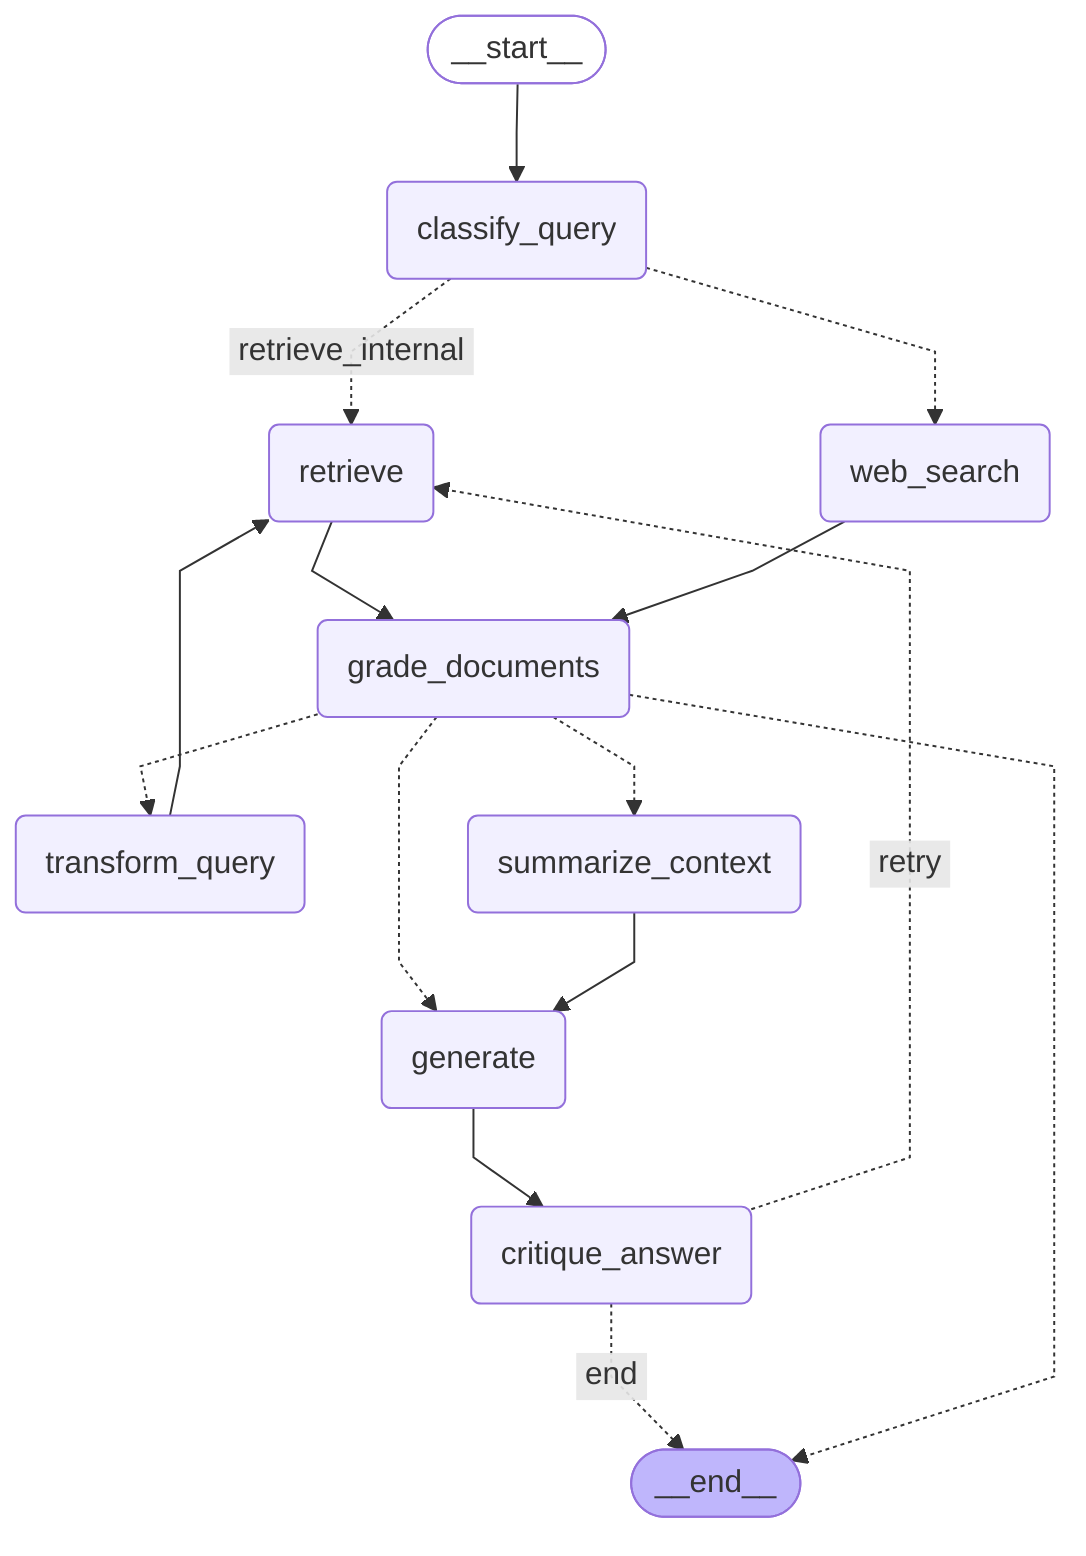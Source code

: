 ---
config:
  flowchart:
    curve: linear
---
graph TD;
	__start__([<p>__start__</p>]):::first
	classify_query(classify_query)
	web_search(web_search)
	retrieve(retrieve)
	grade_documents(grade_documents)
	transform_query(transform_query)
	summarize_context(summarize_context)
	generate(generate)
	critique_answer(critique_answer)
	__end__([<p>__end__</p>]):::last
	__start__ --> classify_query;
	classify_query -. &nbsp;retrieve_internal&nbsp; .-> retrieve;
	classify_query -.-> web_search;
	critique_answer -. &nbsp;end&nbsp; .-> __end__;
	critique_answer -. &nbsp;retry&nbsp; .-> retrieve;
	generate --> critique_answer;
	grade_documents -.-> generate;
	grade_documents -.-> summarize_context;
	grade_documents -.-> transform_query;
	retrieve --> grade_documents;
	summarize_context --> generate;
	transform_query --> retrieve;
	web_search --> grade_documents;
	grade_documents -.-> __end__;
	classDef default fill:#f2f0ff,line-height:1.2
	classDef first fill-opacity:0
	classDef last fill:#bfb6fc